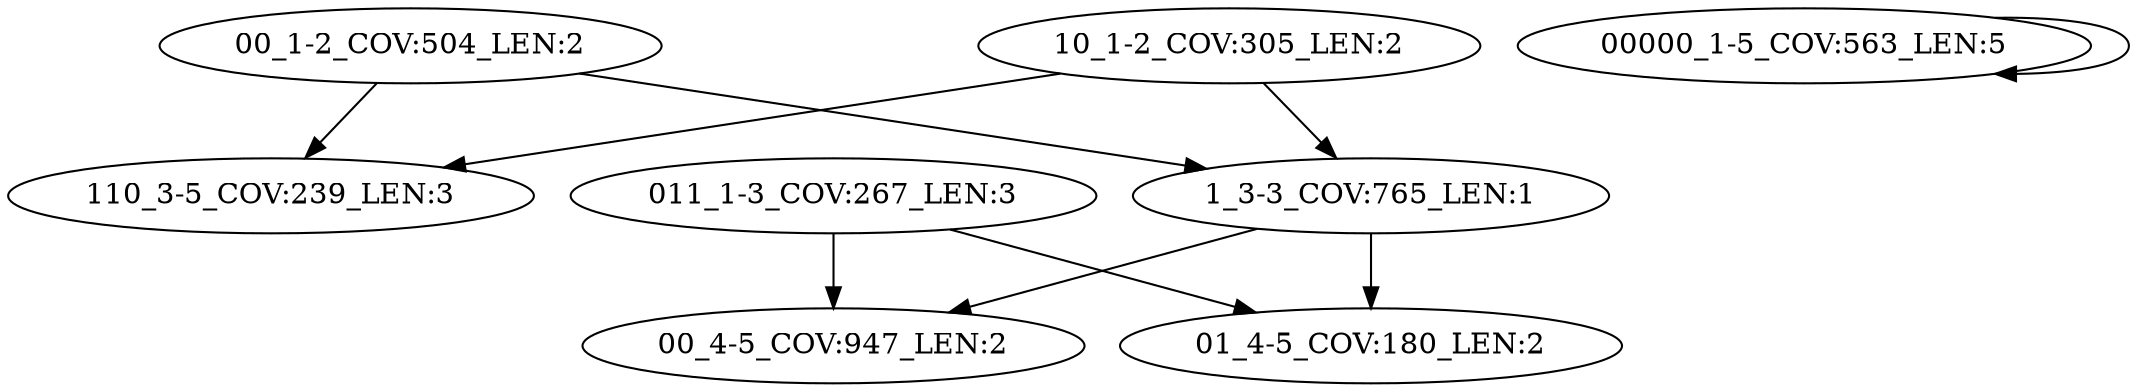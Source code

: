 digraph G {
    "011_1-3_COV:267_LEN:3" -> "00_4-5_COV:947_LEN:2";
    "011_1-3_COV:267_LEN:3" -> "01_4-5_COV:180_LEN:2";
    "00_1-2_COV:504_LEN:2" -> "110_3-5_COV:239_LEN:3";
    "00_1-2_COV:504_LEN:2" -> "1_3-3_COV:765_LEN:1";
    "00000_1-5_COV:563_LEN:5" -> "00000_1-5_COV:563_LEN:5";
    "1_3-3_COV:765_LEN:1" -> "00_4-5_COV:947_LEN:2";
    "1_3-3_COV:765_LEN:1" -> "01_4-5_COV:180_LEN:2";
    "10_1-2_COV:305_LEN:2" -> "110_3-5_COV:239_LEN:3";
    "10_1-2_COV:305_LEN:2" -> "1_3-3_COV:765_LEN:1";
}
